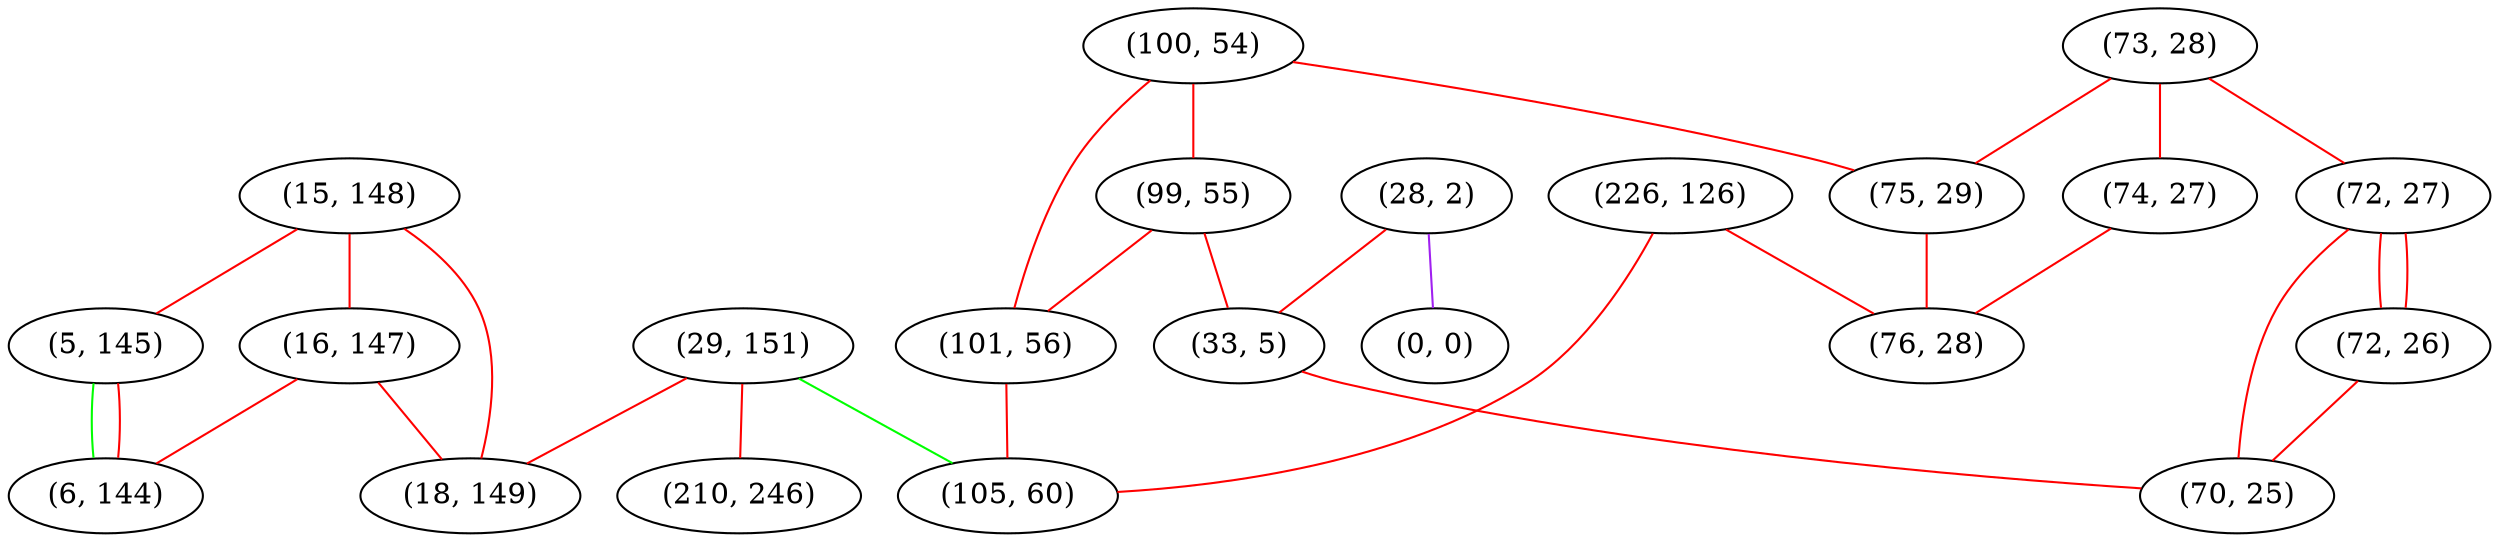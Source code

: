 graph "" {
"(15, 148)";
"(29, 151)";
"(100, 54)";
"(16, 147)";
"(73, 28)";
"(75, 29)";
"(28, 2)";
"(5, 145)";
"(72, 27)";
"(0, 0)";
"(99, 55)";
"(101, 56)";
"(33, 5)";
"(18, 149)";
"(210, 246)";
"(72, 26)";
"(226, 126)";
"(105, 60)";
"(70, 25)";
"(74, 27)";
"(76, 28)";
"(6, 144)";
"(15, 148)" -- "(5, 145)"  [color=red, key=0, weight=1];
"(15, 148)" -- "(18, 149)"  [color=red, key=0, weight=1];
"(15, 148)" -- "(16, 147)"  [color=red, key=0, weight=1];
"(29, 151)" -- "(18, 149)"  [color=red, key=0, weight=1];
"(29, 151)" -- "(210, 246)"  [color=red, key=0, weight=1];
"(29, 151)" -- "(105, 60)"  [color=green, key=0, weight=2];
"(100, 54)" -- "(99, 55)"  [color=red, key=0, weight=1];
"(100, 54)" -- "(101, 56)"  [color=red, key=0, weight=1];
"(100, 54)" -- "(75, 29)"  [color=red, key=0, weight=1];
"(16, 147)" -- "(18, 149)"  [color=red, key=0, weight=1];
"(16, 147)" -- "(6, 144)"  [color=red, key=0, weight=1];
"(73, 28)" -- "(72, 27)"  [color=red, key=0, weight=1];
"(73, 28)" -- "(74, 27)"  [color=red, key=0, weight=1];
"(73, 28)" -- "(75, 29)"  [color=red, key=0, weight=1];
"(75, 29)" -- "(76, 28)"  [color=red, key=0, weight=1];
"(28, 2)" -- "(33, 5)"  [color=red, key=0, weight=1];
"(28, 2)" -- "(0, 0)"  [color=purple, key=0, weight=4];
"(5, 145)" -- "(6, 144)"  [color=green, key=0, weight=2];
"(5, 145)" -- "(6, 144)"  [color=red, key=1, weight=1];
"(72, 27)" -- "(70, 25)"  [color=red, key=0, weight=1];
"(72, 27)" -- "(72, 26)"  [color=red, key=0, weight=1];
"(72, 27)" -- "(72, 26)"  [color=red, key=1, weight=1];
"(99, 55)" -- "(33, 5)"  [color=red, key=0, weight=1];
"(99, 55)" -- "(101, 56)"  [color=red, key=0, weight=1];
"(101, 56)" -- "(105, 60)"  [color=red, key=0, weight=1];
"(33, 5)" -- "(70, 25)"  [color=red, key=0, weight=1];
"(72, 26)" -- "(70, 25)"  [color=red, key=0, weight=1];
"(226, 126)" -- "(76, 28)"  [color=red, key=0, weight=1];
"(226, 126)" -- "(105, 60)"  [color=red, key=0, weight=1];
"(74, 27)" -- "(76, 28)"  [color=red, key=0, weight=1];
}
